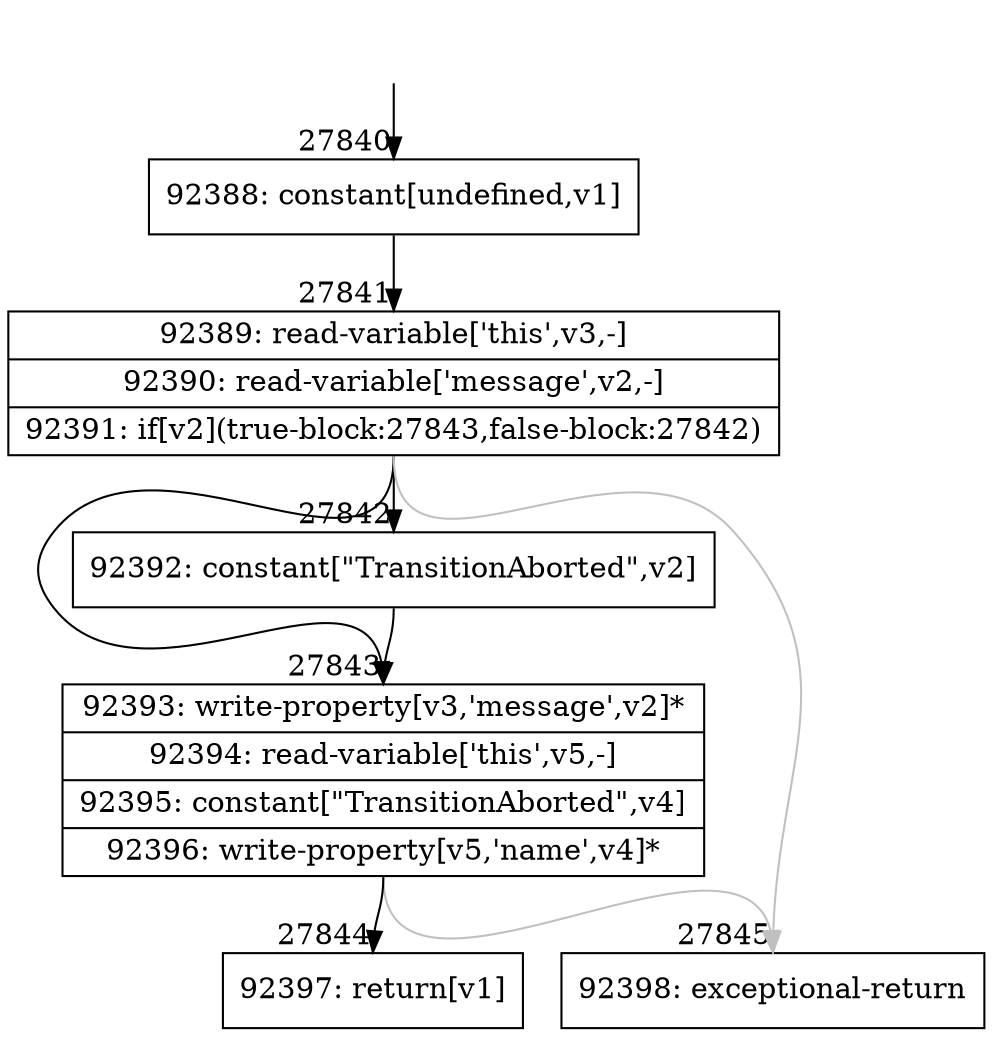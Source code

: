 digraph {
rankdir="TD"
BB_entry2433[shape=none,label=""];
BB_entry2433 -> BB27840 [tailport=s, headport=n, headlabel="    27840"]
BB27840 [shape=record label="{92388: constant[undefined,v1]}" ] 
BB27840 -> BB27841 [tailport=s, headport=n, headlabel="      27841"]
BB27841 [shape=record label="{92389: read-variable['this',v3,-]|92390: read-variable['message',v2,-]|92391: if[v2](true-block:27843,false-block:27842)}" ] 
BB27841 -> BB27843 [tailport=s, headport=n, headlabel="      27843"]
BB27841 -> BB27842 [tailport=s, headport=n, headlabel="      27842"]
BB27841 -> BB27845 [tailport=s, headport=n, color=gray, headlabel="      27845"]
BB27842 [shape=record label="{92392: constant[\"TransitionAborted\",v2]}" ] 
BB27842 -> BB27843 [tailport=s, headport=n]
BB27843 [shape=record label="{92393: write-property[v3,'message',v2]*|92394: read-variable['this',v5,-]|92395: constant[\"TransitionAborted\",v4]|92396: write-property[v5,'name',v4]*}" ] 
BB27843 -> BB27844 [tailport=s, headport=n, headlabel="      27844"]
BB27843 -> BB27845 [tailport=s, headport=n, color=gray]
BB27844 [shape=record label="{92397: return[v1]}" ] 
BB27845 [shape=record label="{92398: exceptional-return}" ] 
//#$~ 50003
}
